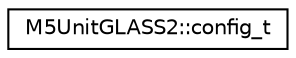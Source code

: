 digraph "Graphical Class Hierarchy"
{
 // LATEX_PDF_SIZE
  edge [fontname="Helvetica",fontsize="10",labelfontname="Helvetica",labelfontsize="10"];
  node [fontname="Helvetica",fontsize="10",shape=record];
  rankdir="LR";
  Node0 [label="M5UnitGLASS2::config_t",height=0.2,width=0.4,color="black", fillcolor="white", style="filled",URL="$d3/ddf/structM5UnitGLASS2_1_1config__t.html",tooltip=" "];
}

